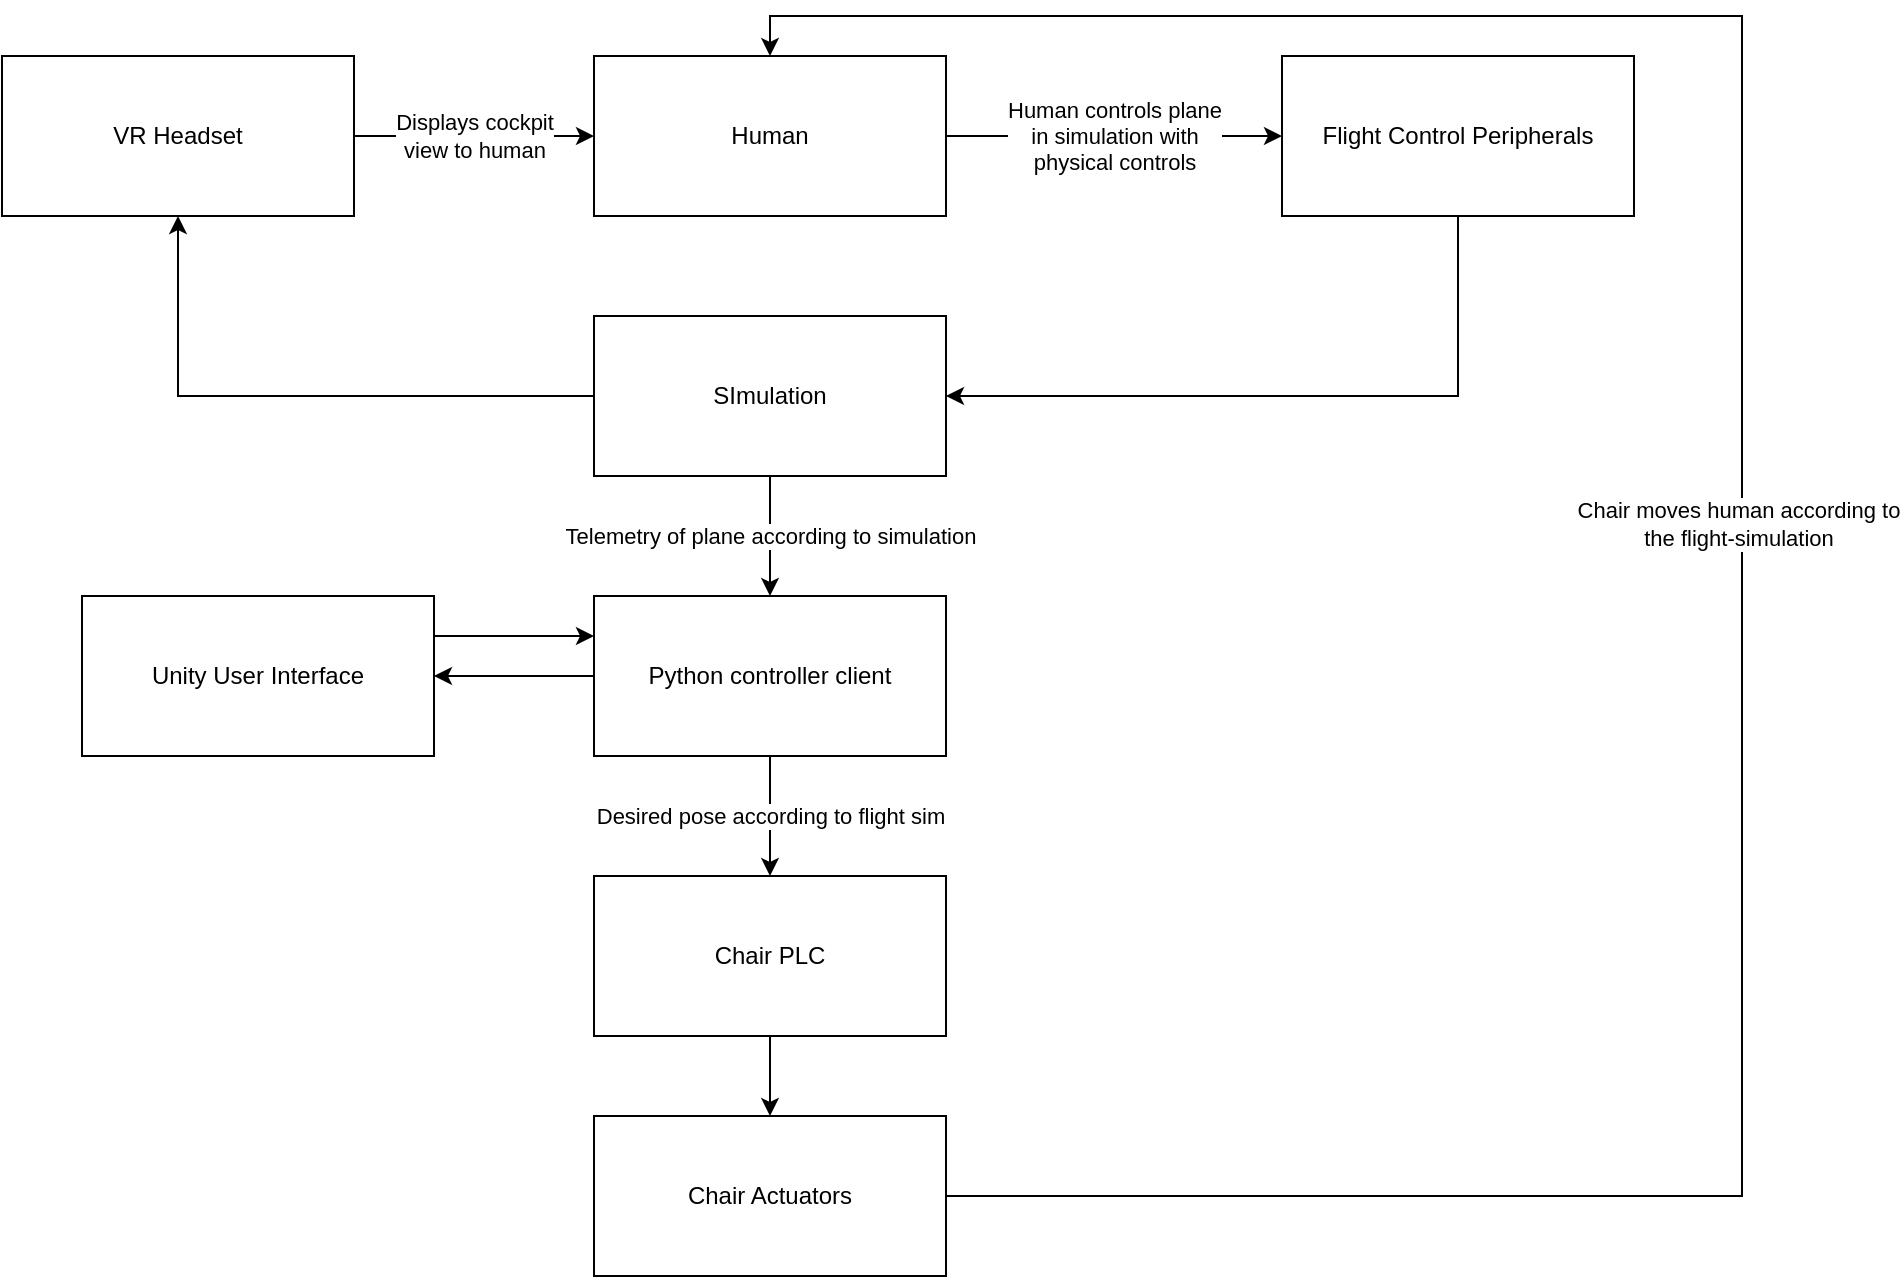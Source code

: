 <mxfile version="13.9.9" type="device"><diagram id="-PuYTuW0nTh6N_eihJur" name="Page-1"><mxGraphModel dx="1915" dy="787" grid="1" gridSize="10" guides="1" tooltips="1" connect="1" arrows="1" fold="1" page="1" pageScale="1" pageWidth="827" pageHeight="1169" math="0" shadow="0"><root><mxCell id="0"/><mxCell id="1" parent="0"/><mxCell id="DOtb15BeV0C8e1_INGkz-9" value="Telemetry of plane according to simulation" style="edgeStyle=orthogonalEdgeStyle;rounded=0;orthogonalLoop=1;jettySize=auto;html=1;exitX=0.5;exitY=1;exitDx=0;exitDy=0;" edge="1" parent="1" source="DOtb15BeV0C8e1_INGkz-1" target="DOtb15BeV0C8e1_INGkz-2"><mxGeometry relative="1" as="geometry"/></mxCell><mxCell id="DOtb15BeV0C8e1_INGkz-17" style="edgeStyle=orthogonalEdgeStyle;rounded=0;orthogonalLoop=1;jettySize=auto;html=1;exitX=0;exitY=0.5;exitDx=0;exitDy=0;entryX=0.5;entryY=1;entryDx=0;entryDy=0;" edge="1" parent="1" source="DOtb15BeV0C8e1_INGkz-1" target="DOtb15BeV0C8e1_INGkz-13"><mxGeometry relative="1" as="geometry"/></mxCell><mxCell id="DOtb15BeV0C8e1_INGkz-1" value="SImulation" style="rounded=0;whiteSpace=wrap;html=1;" vertex="1" parent="1"><mxGeometry x="276" y="230" width="176" height="80" as="geometry"/></mxCell><mxCell id="DOtb15BeV0C8e1_INGkz-7" style="edgeStyle=orthogonalEdgeStyle;rounded=0;orthogonalLoop=1;jettySize=auto;html=1;exitX=0;exitY=0.5;exitDx=0;exitDy=0;entryX=1;entryY=0.5;entryDx=0;entryDy=0;" edge="1" parent="1" source="DOtb15BeV0C8e1_INGkz-2" target="DOtb15BeV0C8e1_INGkz-3"><mxGeometry relative="1" as="geometry"/></mxCell><mxCell id="DOtb15BeV0C8e1_INGkz-10" value="Desired pose according to flight sim" style="edgeStyle=orthogonalEdgeStyle;rounded=0;orthogonalLoop=1;jettySize=auto;html=1;exitX=0.5;exitY=1;exitDx=0;exitDy=0;entryX=0.5;entryY=0;entryDx=0;entryDy=0;" edge="1" parent="1" source="DOtb15BeV0C8e1_INGkz-2" target="DOtb15BeV0C8e1_INGkz-4"><mxGeometry relative="1" as="geometry"/></mxCell><mxCell id="DOtb15BeV0C8e1_INGkz-2" value="Python controller client" style="rounded=0;whiteSpace=wrap;html=1;" vertex="1" parent="1"><mxGeometry x="276" y="370" width="176" height="80" as="geometry"/></mxCell><mxCell id="DOtb15BeV0C8e1_INGkz-8" style="edgeStyle=orthogonalEdgeStyle;rounded=0;orthogonalLoop=1;jettySize=auto;html=1;exitX=1;exitY=0.25;exitDx=0;exitDy=0;entryX=0;entryY=0.25;entryDx=0;entryDy=0;" edge="1" parent="1" source="DOtb15BeV0C8e1_INGkz-3" target="DOtb15BeV0C8e1_INGkz-2"><mxGeometry relative="1" as="geometry"/></mxCell><mxCell id="DOtb15BeV0C8e1_INGkz-3" value="Unity User Interface" style="rounded=0;whiteSpace=wrap;html=1;" vertex="1" parent="1"><mxGeometry x="20" y="370" width="176" height="80" as="geometry"/></mxCell><mxCell id="DOtb15BeV0C8e1_INGkz-11" style="edgeStyle=orthogonalEdgeStyle;rounded=0;orthogonalLoop=1;jettySize=auto;html=1;exitX=0.5;exitY=1;exitDx=0;exitDy=0;entryX=0.5;entryY=0;entryDx=0;entryDy=0;" edge="1" parent="1" source="DOtb15BeV0C8e1_INGkz-4" target="DOtb15BeV0C8e1_INGkz-5"><mxGeometry relative="1" as="geometry"/></mxCell><mxCell id="DOtb15BeV0C8e1_INGkz-4" value="Chair PLC" style="rounded=0;whiteSpace=wrap;html=1;" vertex="1" parent="1"><mxGeometry x="276" y="510" width="176" height="80" as="geometry"/></mxCell><mxCell id="DOtb15BeV0C8e1_INGkz-21" style="edgeStyle=orthogonalEdgeStyle;rounded=0;orthogonalLoop=1;jettySize=auto;html=1;exitX=1;exitY=0.5;exitDx=0;exitDy=0;entryX=0.5;entryY=0;entryDx=0;entryDy=0;" edge="1" parent="1" source="DOtb15BeV0C8e1_INGkz-5" target="DOtb15BeV0C8e1_INGkz-12"><mxGeometry relative="1" as="geometry"><Array as="points"><mxPoint x="850" y="670"/><mxPoint x="850" y="80"/><mxPoint x="364" y="80"/></Array></mxGeometry></mxCell><mxCell id="DOtb15BeV0C8e1_INGkz-22" value="Chair moves human according to &lt;br&gt;the flight-simulation" style="edgeLabel;html=1;align=center;verticalAlign=middle;resizable=0;points=[];" vertex="1" connectable="0" parent="DOtb15BeV0C8e1_INGkz-21"><mxGeometry x="-0.017" y="2" relative="1" as="geometry"><mxPoint as="offset"/></mxGeometry></mxCell><mxCell id="DOtb15BeV0C8e1_INGkz-5" value="Chair Actuators" style="rounded=0;whiteSpace=wrap;html=1;" vertex="1" parent="1"><mxGeometry x="276" y="630" width="176" height="80" as="geometry"/></mxCell><mxCell id="DOtb15BeV0C8e1_INGkz-19" value="Human controls plane&lt;br&gt;in simulation with&lt;br&gt;physical controls" style="edgeStyle=orthogonalEdgeStyle;rounded=0;orthogonalLoop=1;jettySize=auto;html=1;exitX=1;exitY=0.5;exitDx=0;exitDy=0;entryX=0;entryY=0.5;entryDx=0;entryDy=0;" edge="1" parent="1" source="DOtb15BeV0C8e1_INGkz-12" target="DOtb15BeV0C8e1_INGkz-14"><mxGeometry relative="1" as="geometry"/></mxCell><mxCell id="DOtb15BeV0C8e1_INGkz-12" value="Human" style="rounded=0;whiteSpace=wrap;html=1;" vertex="1" parent="1"><mxGeometry x="276" y="100" width="176" height="80" as="geometry"/></mxCell><mxCell id="DOtb15BeV0C8e1_INGkz-16" value="Displays cockpit&lt;br&gt;view to human" style="edgeStyle=orthogonalEdgeStyle;rounded=0;orthogonalLoop=1;jettySize=auto;html=1;exitX=1;exitY=0.5;exitDx=0;exitDy=0;entryX=0;entryY=0.5;entryDx=0;entryDy=0;" edge="1" parent="1" source="DOtb15BeV0C8e1_INGkz-13" target="DOtb15BeV0C8e1_INGkz-12"><mxGeometry relative="1" as="geometry"/></mxCell><mxCell id="DOtb15BeV0C8e1_INGkz-13" value="VR Headset" style="rounded=0;whiteSpace=wrap;html=1;" vertex="1" parent="1"><mxGeometry x="-20" y="100" width="176" height="80" as="geometry"/></mxCell><mxCell id="DOtb15BeV0C8e1_INGkz-20" style="edgeStyle=orthogonalEdgeStyle;rounded=0;orthogonalLoop=1;jettySize=auto;html=1;exitX=0.5;exitY=1;exitDx=0;exitDy=0;entryX=1;entryY=0.5;entryDx=0;entryDy=0;" edge="1" parent="1" source="DOtb15BeV0C8e1_INGkz-14" target="DOtb15BeV0C8e1_INGkz-1"><mxGeometry relative="1" as="geometry"/></mxCell><mxCell id="DOtb15BeV0C8e1_INGkz-14" value="Flight Control Peripherals" style="rounded=0;whiteSpace=wrap;html=1;" vertex="1" parent="1"><mxGeometry x="620" y="100" width="176" height="80" as="geometry"/></mxCell></root></mxGraphModel></diagram></mxfile>